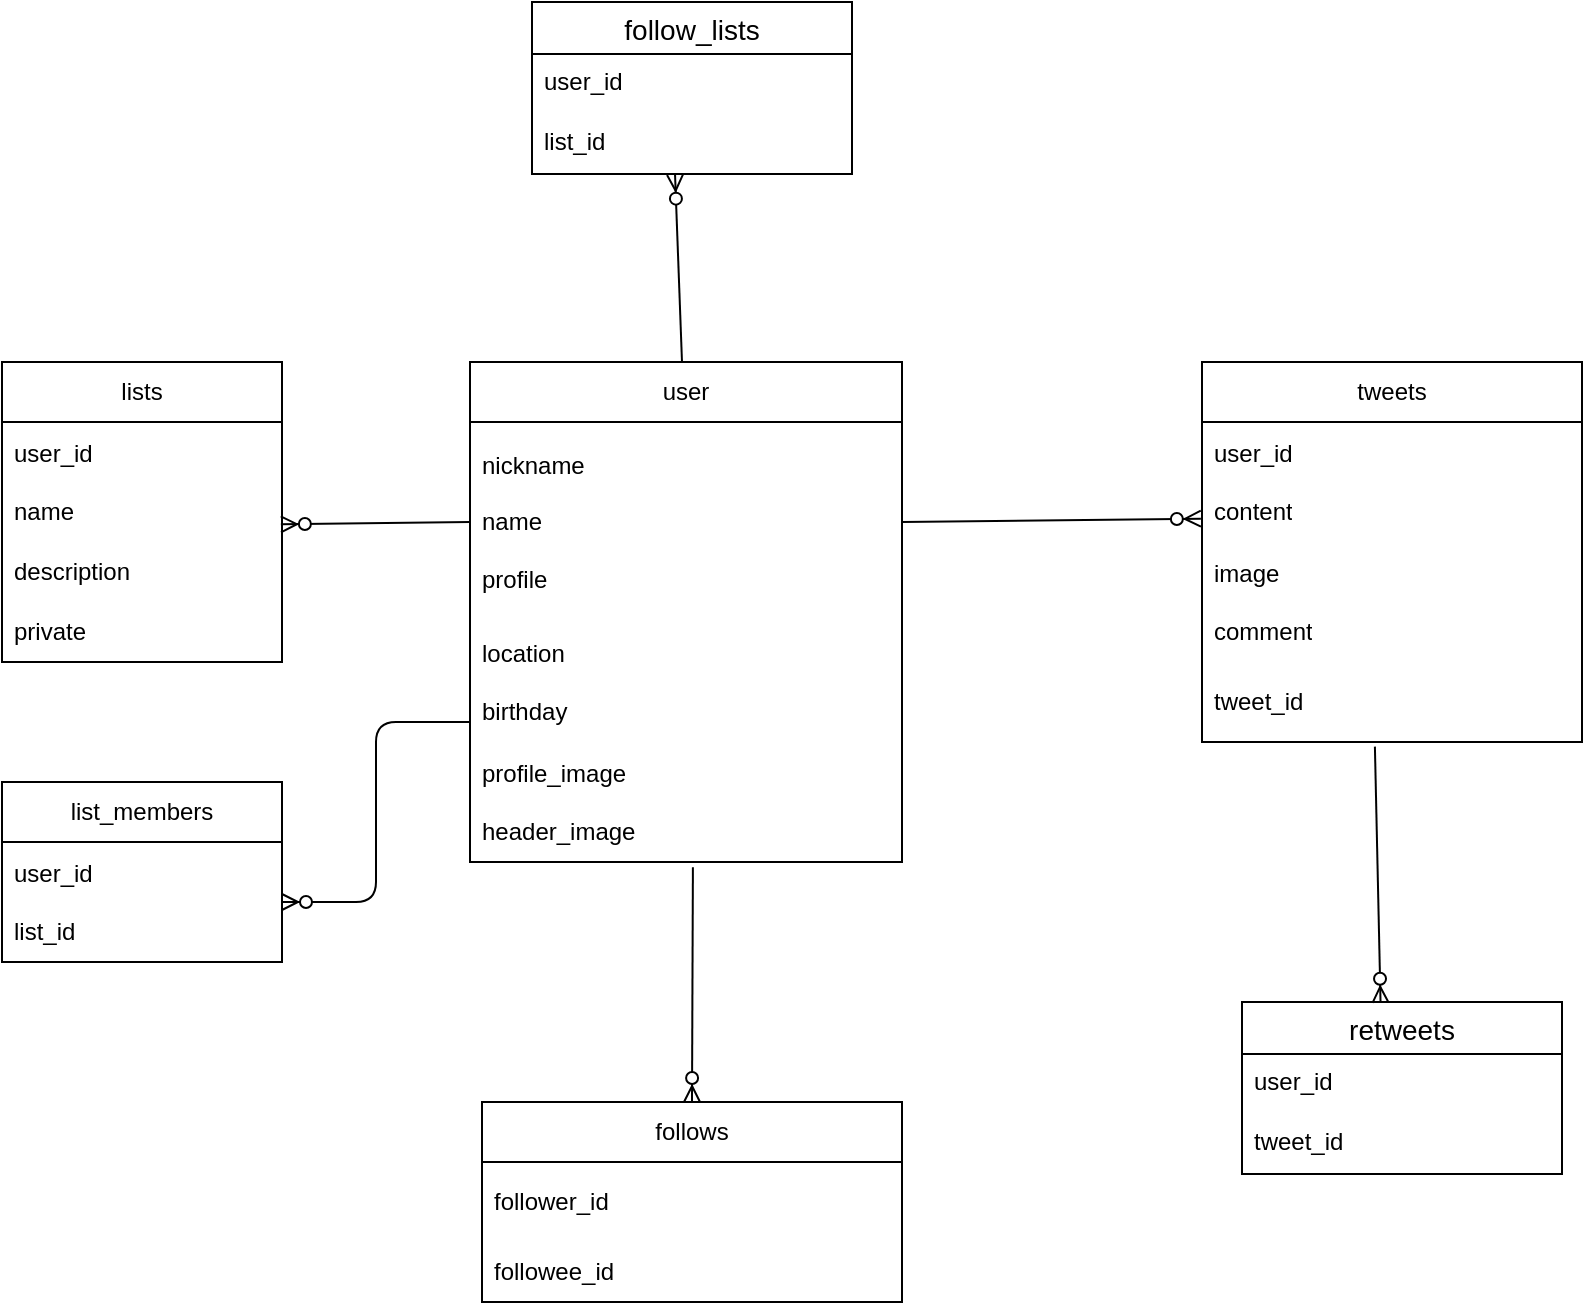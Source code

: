 <mxfile>
    <diagram id="bz-3v4WNPmMhJMTPEpyF" name="ページ1">
        <mxGraphModel dx="1057" dy="633" grid="1" gridSize="10" guides="1" tooltips="1" connect="1" arrows="1" fold="1" page="1" pageScale="1" pageWidth="827" pageHeight="1169" math="0" shadow="0">
            <root>
                <mxCell id="0"/>
                <mxCell id="1" parent="0"/>
                <mxCell id="2" value="&lt;!DOCTYPE html PUBLIC &quot;-//W3C//DTD HTML 4.01//EN&quot; &quot;http://www.w3.org/TR/html4/strict.dtd&quot;&gt;&#10;&lt;html&gt;&#10;&lt;head&gt;&#10;&lt;meta http-equiv=&quot;Content-Type&quot; content=&quot;text/html; charset=UTF-8&quot;&gt;&#10;&lt;meta http-equiv=&quot;Content-Style-Type&quot; content=&quot;text/css&quot;&gt;&#10;&lt;title&gt;&lt;/title&gt;&#10;&lt;meta name=&quot;Generator&quot; content=&quot;Cocoa HTML Writer&quot;&gt;&#10;&lt;meta name=&quot;CocoaVersion&quot; content=&quot;2299.4&quot;&gt;&#10;&lt;style type=&quot;text/css&quot;&gt;&#10;&lt;/style&gt;&#10;&lt;/head&gt;&#10;&lt;body&gt;&#10;&lt;/body&gt;&#10;&lt;/html&gt;" style="text;whiteSpace=wrap;html=1;" vertex="1" parent="1">
                    <mxGeometry x="450" y="270" width="30" height="50" as="geometry"/>
                </mxCell>
                <mxCell id="6" value="user" style="swimlane;fontStyle=0;childLayout=stackLayout;horizontal=1;startSize=30;horizontalStack=0;resizeParent=1;resizeParentMax=0;resizeLast=0;collapsible=1;marginBottom=0;whiteSpace=wrap;html=1;" vertex="1" parent="1">
                    <mxGeometry x="264" y="420" width="216" height="250" as="geometry"/>
                </mxCell>
                <mxCell id="7" value="nickname&lt;br&gt;&lt;br&gt;name&lt;br&gt;&lt;br&gt;profile" style="text;strokeColor=none;fillColor=none;align=left;verticalAlign=middle;spacingLeft=4;spacingRight=4;overflow=hidden;points=[[0,0.5],[1,0.5]];portConstraint=eastwest;rotatable=0;whiteSpace=wrap;html=1;" vertex="1" parent="6">
                    <mxGeometry y="30" width="216" height="100" as="geometry"/>
                </mxCell>
                <mxCell id="8" value="location&lt;br&gt;&lt;br&gt;birthday" style="text;strokeColor=none;fillColor=none;align=left;verticalAlign=middle;spacingLeft=4;spacingRight=4;overflow=hidden;points=[[0,0.5],[1,0.5]];portConstraint=eastwest;rotatable=0;whiteSpace=wrap;html=1;" vertex="1" parent="6">
                    <mxGeometry y="130" width="216" height="60" as="geometry"/>
                </mxCell>
                <mxCell id="9" value="profile_image&lt;br&gt;&lt;br&gt;header_image" style="text;strokeColor=none;fillColor=none;align=left;verticalAlign=middle;spacingLeft=4;spacingRight=4;overflow=hidden;points=[[0,0.5],[1,0.5]];portConstraint=eastwest;rotatable=0;whiteSpace=wrap;html=1;" vertex="1" parent="6">
                    <mxGeometry y="190" width="216" height="60" as="geometry"/>
                </mxCell>
                <mxCell id="10" value="tweets" style="swimlane;fontStyle=0;childLayout=stackLayout;horizontal=1;startSize=30;horizontalStack=0;resizeParent=1;resizeParentMax=0;resizeLast=0;collapsible=1;marginBottom=0;whiteSpace=wrap;html=1;" vertex="1" parent="1">
                    <mxGeometry x="630" y="420" width="190" height="190" as="geometry"/>
                </mxCell>
                <mxCell id="11" value="user_id&lt;br&gt;&lt;br&gt;content" style="text;strokeColor=none;fillColor=none;align=left;verticalAlign=middle;spacingLeft=4;spacingRight=4;overflow=hidden;points=[[0,0.5],[1,0.5]];portConstraint=eastwest;rotatable=0;whiteSpace=wrap;html=1;" vertex="1" parent="10">
                    <mxGeometry y="30" width="190" height="60" as="geometry"/>
                </mxCell>
                <mxCell id="12" value="image&lt;br&gt;&lt;br&gt;comment" style="text;strokeColor=none;fillColor=none;align=left;verticalAlign=middle;spacingLeft=4;spacingRight=4;overflow=hidden;points=[[0,0.5],[1,0.5]];portConstraint=eastwest;rotatable=0;whiteSpace=wrap;html=1;" vertex="1" parent="10">
                    <mxGeometry y="90" width="190" height="60" as="geometry"/>
                </mxCell>
                <mxCell id="13" value="tweet_id" style="text;strokeColor=none;fillColor=none;align=left;verticalAlign=middle;spacingLeft=4;spacingRight=4;overflow=hidden;points=[[0,0.5],[1,0.5]];portConstraint=eastwest;rotatable=0;whiteSpace=wrap;html=1;" vertex="1" parent="10">
                    <mxGeometry y="150" width="190" height="40" as="geometry"/>
                </mxCell>
                <mxCell id="15" value="retweets" style="swimlane;fontStyle=0;childLayout=stackLayout;horizontal=1;startSize=26;horizontalStack=0;resizeParent=1;resizeParentMax=0;resizeLast=0;collapsible=1;marginBottom=0;align=center;fontSize=14;" vertex="1" parent="1">
                    <mxGeometry x="650" y="740" width="160" height="86" as="geometry"/>
                </mxCell>
                <mxCell id="16" value="user_id" style="text;strokeColor=none;fillColor=none;spacingLeft=4;spacingRight=4;overflow=hidden;rotatable=0;points=[[0,0.5],[1,0.5]];portConstraint=eastwest;fontSize=12;" vertex="1" parent="15">
                    <mxGeometry y="26" width="160" height="30" as="geometry"/>
                </mxCell>
                <mxCell id="17" value="tweet_id" style="text;strokeColor=none;fillColor=none;spacingLeft=4;spacingRight=4;overflow=hidden;rotatable=0;points=[[0,0.5],[1,0.5]];portConstraint=eastwest;fontSize=12;" vertex="1" parent="15">
                    <mxGeometry y="56" width="160" height="30" as="geometry"/>
                </mxCell>
                <mxCell id="19" value="" style="fontSize=12;html=1;endArrow=ERzeroToMany;endFill=1;entryX=0.433;entryY=0.004;entryDx=0;entryDy=0;entryPerimeter=0;exitX=0.455;exitY=1.058;exitDx=0;exitDy=0;exitPerimeter=0;" edge="1" parent="1" source="13" target="15">
                    <mxGeometry width="100" height="100" relative="1" as="geometry">
                        <mxPoint x="720" y="600" as="sourcePoint"/>
                        <mxPoint x="876" y="629.98" as="targetPoint"/>
                    </mxGeometry>
                </mxCell>
                <mxCell id="20" value="" style="fontSize=12;html=1;endArrow=ERzeroToMany;endFill=1;entryX=-0.003;entryY=0.806;entryDx=0;entryDy=0;entryPerimeter=0;exitX=1;exitY=0.5;exitDx=0;exitDy=0;" edge="1" parent="1" source="7" target="11">
                    <mxGeometry width="100" height="100" relative="1" as="geometry">
                        <mxPoint x="520" y="500.0" as="sourcePoint"/>
                        <mxPoint x="526.05" y="625.982" as="targetPoint"/>
                    </mxGeometry>
                </mxCell>
                <mxCell id="21" value="follow_lists" style="swimlane;fontStyle=0;childLayout=stackLayout;horizontal=1;startSize=26;horizontalStack=0;resizeParent=1;resizeParentMax=0;resizeLast=0;collapsible=1;marginBottom=0;align=center;fontSize=14;" vertex="1" parent="1">
                    <mxGeometry x="295" y="240" width="160" height="86" as="geometry"/>
                </mxCell>
                <mxCell id="22" value="user_id" style="text;strokeColor=none;fillColor=none;spacingLeft=4;spacingRight=4;overflow=hidden;rotatable=0;points=[[0,0.5],[1,0.5]];portConstraint=eastwest;fontSize=12;" vertex="1" parent="21">
                    <mxGeometry y="26" width="160" height="30" as="geometry"/>
                </mxCell>
                <mxCell id="23" value="list_id" style="text;strokeColor=none;fillColor=none;spacingLeft=4;spacingRight=4;overflow=hidden;rotatable=0;points=[[0,0.5],[1,0.5]];portConstraint=eastwest;fontSize=12;" vertex="1" parent="21">
                    <mxGeometry y="56" width="160" height="30" as="geometry"/>
                </mxCell>
                <mxCell id="25" value="" style="fontSize=12;html=1;endArrow=ERzeroToMany;endFill=1;entryX=0.447;entryY=1.011;entryDx=0;entryDy=0;entryPerimeter=0;" edge="1" parent="1" target="23">
                    <mxGeometry width="100" height="100" relative="1" as="geometry">
                        <mxPoint x="370" y="420" as="sourcePoint"/>
                        <mxPoint x="370" y="330" as="targetPoint"/>
                    </mxGeometry>
                </mxCell>
                <mxCell id="26" value="lists" style="swimlane;fontStyle=0;childLayout=stackLayout;horizontal=1;startSize=30;horizontalStack=0;resizeParent=1;resizeParentMax=0;resizeLast=0;collapsible=1;marginBottom=0;whiteSpace=wrap;html=1;" vertex="1" parent="1">
                    <mxGeometry x="30" y="420" width="140" height="150" as="geometry"/>
                </mxCell>
                <mxCell id="27" value="user_id&lt;br&gt;&lt;br&gt;name" style="text;strokeColor=none;fillColor=none;align=left;verticalAlign=middle;spacingLeft=4;spacingRight=4;overflow=hidden;points=[[0,0.5],[1,0.5]];portConstraint=eastwest;rotatable=0;whiteSpace=wrap;html=1;" vertex="1" parent="26">
                    <mxGeometry y="30" width="140" height="60" as="geometry"/>
                </mxCell>
                <mxCell id="28" value="description" style="text;strokeColor=none;fillColor=none;align=left;verticalAlign=middle;spacingLeft=4;spacingRight=4;overflow=hidden;points=[[0,0.5],[1,0.5]];portConstraint=eastwest;rotatable=0;whiteSpace=wrap;html=1;" vertex="1" parent="26">
                    <mxGeometry y="90" width="140" height="30" as="geometry"/>
                </mxCell>
                <mxCell id="29" value="private" style="text;strokeColor=none;fillColor=none;align=left;verticalAlign=middle;spacingLeft=4;spacingRight=4;overflow=hidden;points=[[0,0.5],[1,0.5]];portConstraint=eastwest;rotatable=0;whiteSpace=wrap;html=1;" vertex="1" parent="26">
                    <mxGeometry y="120" width="140" height="30" as="geometry"/>
                </mxCell>
                <mxCell id="30" value="&lt;span style=&quot;color: rgba(0, 0, 0, 0); font-family: monospace; font-size: 0px; text-align: start; background-color: rgb(251, 251, 251);&quot;&gt;%3CmxGraphModel%3E%3Croot%3E%3CmxCell%20id%3D%220%22%2F%3E%3CmxCell%20id%3D%221%22%20parent%3D%220%22%2F%3E%3CmxCell%20id%3D%222%22%20value%3D%22%22%20style%3D%22fontSize%3D12%3Bhtml%3D1%3BendArrow%3DERzeroToMany%3BendFill%3D1%3BexitX%3D0%3BexitY%3D0.5%3BexitDx%3D0%3BexitDy%3D0%3BentryX%3D0.996%3BentryY%3D0.853%3BentryDx%3D0%3BentryDy%3D0%3BentryPerimeter%3D0%3B%22%20edge%3D%221%22%20parent%3D%221%22%3E%3CmxGeometry%20width%3D%22100%22%20height%3D%22100%22%20relative%3D%221%22%20as%3D%22geometry%22%3E%3CmxPoint%20x%3D%22264%22%20y%3D%22500%22%20as%3D%22sourcePoint%22%2F%3E%3CmxPoint%20x%3D%22169.44%22%20y%3D%22501.18%22%20as%3D%22targetPoint%22%2F%3E%3C%2FmxGeometry%3E%3C%2FmxCell%3E%3C%2Froot%3E%3C%2FmxGraphModel%3E&lt;/span&gt;" style="fontSize=12;html=1;endArrow=ERzeroToMany;endFill=1;exitX=0;exitY=0.5;exitDx=0;exitDy=0;entryX=0.996;entryY=0.853;entryDx=0;entryDy=0;entryPerimeter=0;" edge="1" parent="1" source="7" target="27">
                    <mxGeometry width="100" height="100" relative="1" as="geometry">
                        <mxPoint x="220.64" y="420" as="sourcePoint"/>
                        <mxPoint x="220.0" y="247.68" as="targetPoint"/>
                    </mxGeometry>
                </mxCell>
                <mxCell id="31" value="list_members" style="swimlane;fontStyle=0;childLayout=stackLayout;horizontal=1;startSize=30;horizontalStack=0;resizeParent=1;resizeParentMax=0;resizeLast=0;collapsible=1;marginBottom=0;whiteSpace=wrap;html=1;" vertex="1" parent="1">
                    <mxGeometry x="30" y="630" width="140" height="90" as="geometry"/>
                </mxCell>
                <mxCell id="32" value="user_id&lt;br&gt;&lt;br&gt;list_id" style="text;strokeColor=none;fillColor=none;align=left;verticalAlign=middle;spacingLeft=4;spacingRight=4;overflow=hidden;points=[[0,0.5],[1,0.5]];portConstraint=eastwest;rotatable=0;whiteSpace=wrap;html=1;" vertex="1" parent="31">
                    <mxGeometry y="30" width="140" height="60" as="geometry"/>
                </mxCell>
                <mxCell id="35" value="" style="fontSize=12;html=1;endArrow=ERzeroToMany;endFill=1;edgeStyle=elbowEdgeStyle;" edge="1" parent="1" target="32">
                    <mxGeometry width="100" height="100" relative="1" as="geometry">
                        <mxPoint x="264" y="600" as="sourcePoint"/>
                        <mxPoint x="224.0" y="641.18" as="targetPoint"/>
                    </mxGeometry>
                </mxCell>
                <mxCell id="36" value="follows" style="swimlane;fontStyle=0;childLayout=stackLayout;horizontal=1;startSize=30;horizontalStack=0;resizeParent=1;resizeParentMax=0;resizeLast=0;collapsible=1;marginBottom=0;whiteSpace=wrap;html=1;" vertex="1" parent="1">
                    <mxGeometry x="270" y="790" width="210" height="100" as="geometry"/>
                </mxCell>
                <mxCell id="37" value="follower_id" style="text;strokeColor=none;fillColor=none;align=left;verticalAlign=middle;spacingLeft=4;spacingRight=4;overflow=hidden;points=[[0,0.5],[1,0.5]];portConstraint=eastwest;rotatable=0;whiteSpace=wrap;html=1;" vertex="1" parent="36">
                    <mxGeometry y="30" width="210" height="40" as="geometry"/>
                </mxCell>
                <mxCell id="39" value="followee_id" style="text;strokeColor=none;fillColor=none;align=left;verticalAlign=middle;spacingLeft=4;spacingRight=4;overflow=hidden;points=[[0,0.5],[1,0.5]];portConstraint=eastwest;rotatable=0;whiteSpace=wrap;html=1;" vertex="1" parent="36">
                    <mxGeometry y="70" width="210" height="30" as="geometry"/>
                </mxCell>
                <mxCell id="40" value="" style="fontSize=12;html=1;endArrow=ERzeroToMany;endFill=1;exitX=0.516;exitY=1.044;exitDx=0;exitDy=0;entryX=0.5;entryY=0;entryDx=0;entryDy=0;exitPerimeter=0;" edge="1" parent="1" source="9" target="36">
                    <mxGeometry width="100" height="100" relative="1" as="geometry">
                        <mxPoint x="419.28" y="700" as="sourcePoint"/>
                        <mxPoint x="324.72" y="701.18" as="targetPoint"/>
                    </mxGeometry>
                </mxCell>
            </root>
        </mxGraphModel>
    </diagram>
</mxfile>